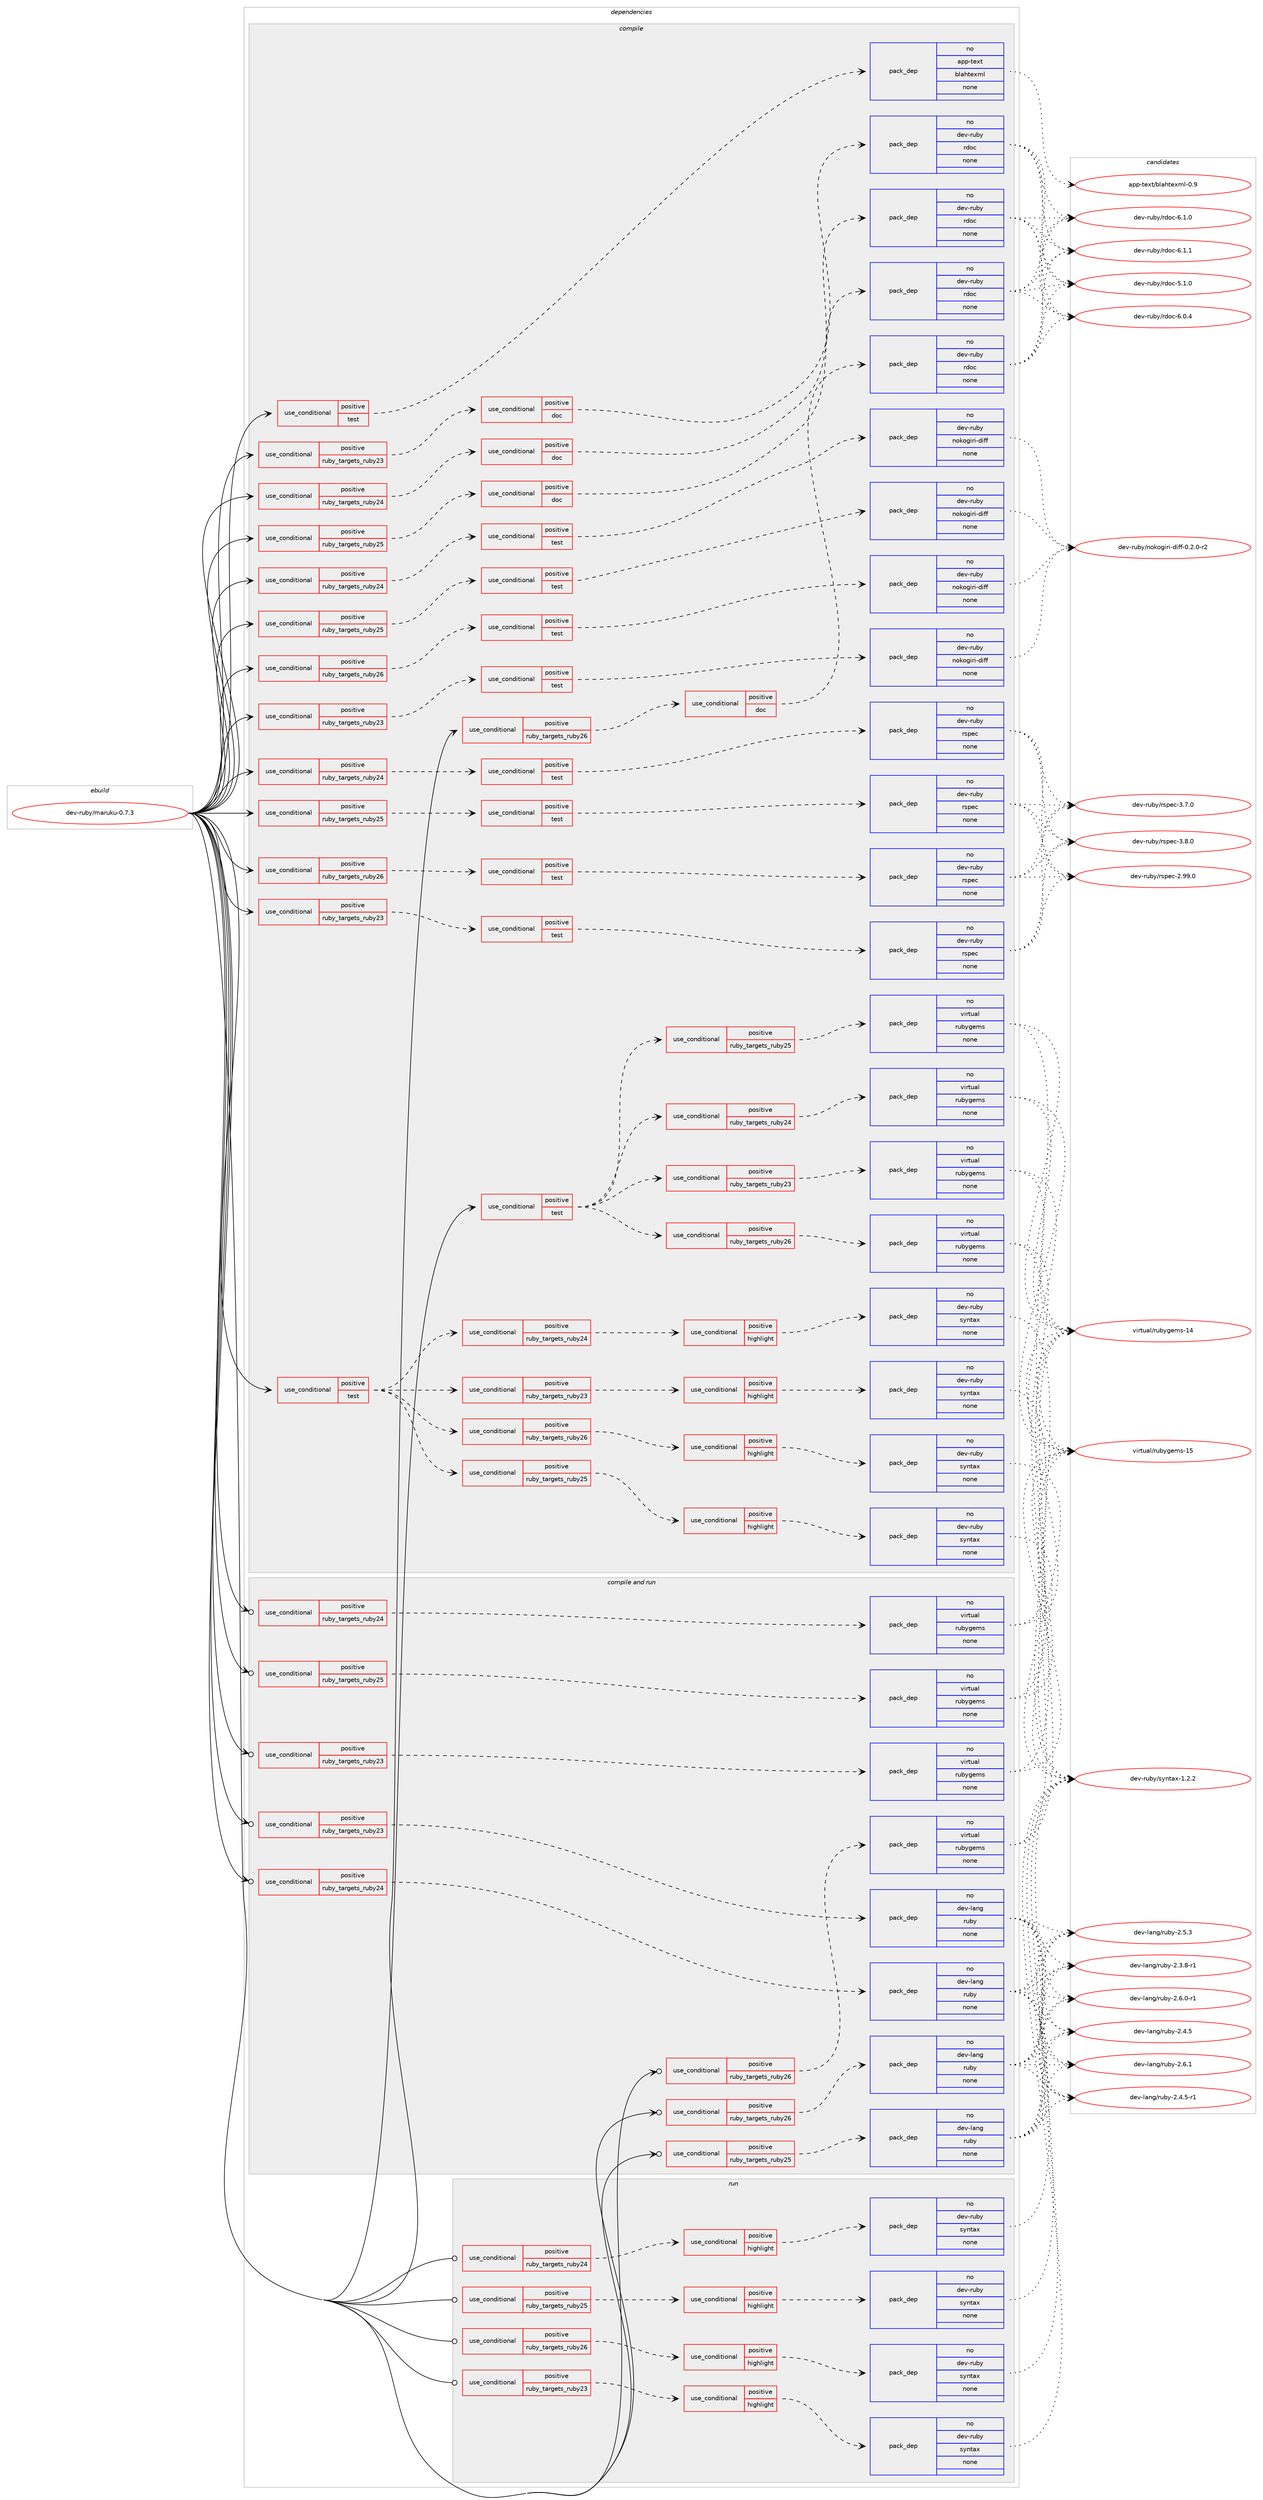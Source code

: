 digraph prolog {

# *************
# Graph options
# *************

newrank=true;
concentrate=true;
compound=true;
graph [rankdir=LR,fontname=Helvetica,fontsize=10,ranksep=1.5];#, ranksep=2.5, nodesep=0.2];
edge  [arrowhead=vee];
node  [fontname=Helvetica,fontsize=10];

# **********
# The ebuild
# **********

subgraph cluster_leftcol {
color=gray;
rank=same;
label=<<i>ebuild</i>>;
id [label="dev-ruby/maruku-0.7.3", color=red, width=4, href="../dev-ruby/maruku-0.7.3.svg"];
}

# ****************
# The dependencies
# ****************

subgraph cluster_midcol {
color=gray;
label=<<i>dependencies</i>>;
subgraph cluster_compile {
fillcolor="#eeeeee";
style=filled;
label=<<i>compile</i>>;
subgraph cond404922 {
dependency1503148 [label=<<TABLE BORDER="0" CELLBORDER="1" CELLSPACING="0" CELLPADDING="4"><TR><TD ROWSPAN="3" CELLPADDING="10">use_conditional</TD></TR><TR><TD>positive</TD></TR><TR><TD>ruby_targets_ruby23</TD></TR></TABLE>>, shape=none, color=red];
subgraph cond404923 {
dependency1503149 [label=<<TABLE BORDER="0" CELLBORDER="1" CELLSPACING="0" CELLPADDING="4"><TR><TD ROWSPAN="3" CELLPADDING="10">use_conditional</TD></TR><TR><TD>positive</TD></TR><TR><TD>doc</TD></TR></TABLE>>, shape=none, color=red];
subgraph pack1074765 {
dependency1503150 [label=<<TABLE BORDER="0" CELLBORDER="1" CELLSPACING="0" CELLPADDING="4" WIDTH="220"><TR><TD ROWSPAN="6" CELLPADDING="30">pack_dep</TD></TR><TR><TD WIDTH="110">no</TD></TR><TR><TD>dev-ruby</TD></TR><TR><TD>rdoc</TD></TR><TR><TD>none</TD></TR><TR><TD></TD></TR></TABLE>>, shape=none, color=blue];
}
dependency1503149:e -> dependency1503150:w [weight=20,style="dashed",arrowhead="vee"];
}
dependency1503148:e -> dependency1503149:w [weight=20,style="dashed",arrowhead="vee"];
}
id:e -> dependency1503148:w [weight=20,style="solid",arrowhead="vee"];
subgraph cond404924 {
dependency1503151 [label=<<TABLE BORDER="0" CELLBORDER="1" CELLSPACING="0" CELLPADDING="4"><TR><TD ROWSPAN="3" CELLPADDING="10">use_conditional</TD></TR><TR><TD>positive</TD></TR><TR><TD>ruby_targets_ruby23</TD></TR></TABLE>>, shape=none, color=red];
subgraph cond404925 {
dependency1503152 [label=<<TABLE BORDER="0" CELLBORDER="1" CELLSPACING="0" CELLPADDING="4"><TR><TD ROWSPAN="3" CELLPADDING="10">use_conditional</TD></TR><TR><TD>positive</TD></TR><TR><TD>test</TD></TR></TABLE>>, shape=none, color=red];
subgraph pack1074766 {
dependency1503153 [label=<<TABLE BORDER="0" CELLBORDER="1" CELLSPACING="0" CELLPADDING="4" WIDTH="220"><TR><TD ROWSPAN="6" CELLPADDING="30">pack_dep</TD></TR><TR><TD WIDTH="110">no</TD></TR><TR><TD>dev-ruby</TD></TR><TR><TD>nokogiri-diff</TD></TR><TR><TD>none</TD></TR><TR><TD></TD></TR></TABLE>>, shape=none, color=blue];
}
dependency1503152:e -> dependency1503153:w [weight=20,style="dashed",arrowhead="vee"];
}
dependency1503151:e -> dependency1503152:w [weight=20,style="dashed",arrowhead="vee"];
}
id:e -> dependency1503151:w [weight=20,style="solid",arrowhead="vee"];
subgraph cond404926 {
dependency1503154 [label=<<TABLE BORDER="0" CELLBORDER="1" CELLSPACING="0" CELLPADDING="4"><TR><TD ROWSPAN="3" CELLPADDING="10">use_conditional</TD></TR><TR><TD>positive</TD></TR><TR><TD>ruby_targets_ruby23</TD></TR></TABLE>>, shape=none, color=red];
subgraph cond404927 {
dependency1503155 [label=<<TABLE BORDER="0" CELLBORDER="1" CELLSPACING="0" CELLPADDING="4"><TR><TD ROWSPAN="3" CELLPADDING="10">use_conditional</TD></TR><TR><TD>positive</TD></TR><TR><TD>test</TD></TR></TABLE>>, shape=none, color=red];
subgraph pack1074767 {
dependency1503156 [label=<<TABLE BORDER="0" CELLBORDER="1" CELLSPACING="0" CELLPADDING="4" WIDTH="220"><TR><TD ROWSPAN="6" CELLPADDING="30">pack_dep</TD></TR><TR><TD WIDTH="110">no</TD></TR><TR><TD>dev-ruby</TD></TR><TR><TD>rspec</TD></TR><TR><TD>none</TD></TR><TR><TD></TD></TR></TABLE>>, shape=none, color=blue];
}
dependency1503155:e -> dependency1503156:w [weight=20,style="dashed",arrowhead="vee"];
}
dependency1503154:e -> dependency1503155:w [weight=20,style="dashed",arrowhead="vee"];
}
id:e -> dependency1503154:w [weight=20,style="solid",arrowhead="vee"];
subgraph cond404928 {
dependency1503157 [label=<<TABLE BORDER="0" CELLBORDER="1" CELLSPACING="0" CELLPADDING="4"><TR><TD ROWSPAN="3" CELLPADDING="10">use_conditional</TD></TR><TR><TD>positive</TD></TR><TR><TD>ruby_targets_ruby24</TD></TR></TABLE>>, shape=none, color=red];
subgraph cond404929 {
dependency1503158 [label=<<TABLE BORDER="0" CELLBORDER="1" CELLSPACING="0" CELLPADDING="4"><TR><TD ROWSPAN="3" CELLPADDING="10">use_conditional</TD></TR><TR><TD>positive</TD></TR><TR><TD>doc</TD></TR></TABLE>>, shape=none, color=red];
subgraph pack1074768 {
dependency1503159 [label=<<TABLE BORDER="0" CELLBORDER="1" CELLSPACING="0" CELLPADDING="4" WIDTH="220"><TR><TD ROWSPAN="6" CELLPADDING="30">pack_dep</TD></TR><TR><TD WIDTH="110">no</TD></TR><TR><TD>dev-ruby</TD></TR><TR><TD>rdoc</TD></TR><TR><TD>none</TD></TR><TR><TD></TD></TR></TABLE>>, shape=none, color=blue];
}
dependency1503158:e -> dependency1503159:w [weight=20,style="dashed",arrowhead="vee"];
}
dependency1503157:e -> dependency1503158:w [weight=20,style="dashed",arrowhead="vee"];
}
id:e -> dependency1503157:w [weight=20,style="solid",arrowhead="vee"];
subgraph cond404930 {
dependency1503160 [label=<<TABLE BORDER="0" CELLBORDER="1" CELLSPACING="0" CELLPADDING="4"><TR><TD ROWSPAN="3" CELLPADDING="10">use_conditional</TD></TR><TR><TD>positive</TD></TR><TR><TD>ruby_targets_ruby24</TD></TR></TABLE>>, shape=none, color=red];
subgraph cond404931 {
dependency1503161 [label=<<TABLE BORDER="0" CELLBORDER="1" CELLSPACING="0" CELLPADDING="4"><TR><TD ROWSPAN="3" CELLPADDING="10">use_conditional</TD></TR><TR><TD>positive</TD></TR><TR><TD>test</TD></TR></TABLE>>, shape=none, color=red];
subgraph pack1074769 {
dependency1503162 [label=<<TABLE BORDER="0" CELLBORDER="1" CELLSPACING="0" CELLPADDING="4" WIDTH="220"><TR><TD ROWSPAN="6" CELLPADDING="30">pack_dep</TD></TR><TR><TD WIDTH="110">no</TD></TR><TR><TD>dev-ruby</TD></TR><TR><TD>nokogiri-diff</TD></TR><TR><TD>none</TD></TR><TR><TD></TD></TR></TABLE>>, shape=none, color=blue];
}
dependency1503161:e -> dependency1503162:w [weight=20,style="dashed",arrowhead="vee"];
}
dependency1503160:e -> dependency1503161:w [weight=20,style="dashed",arrowhead="vee"];
}
id:e -> dependency1503160:w [weight=20,style="solid",arrowhead="vee"];
subgraph cond404932 {
dependency1503163 [label=<<TABLE BORDER="0" CELLBORDER="1" CELLSPACING="0" CELLPADDING="4"><TR><TD ROWSPAN="3" CELLPADDING="10">use_conditional</TD></TR><TR><TD>positive</TD></TR><TR><TD>ruby_targets_ruby24</TD></TR></TABLE>>, shape=none, color=red];
subgraph cond404933 {
dependency1503164 [label=<<TABLE BORDER="0" CELLBORDER="1" CELLSPACING="0" CELLPADDING="4"><TR><TD ROWSPAN="3" CELLPADDING="10">use_conditional</TD></TR><TR><TD>positive</TD></TR><TR><TD>test</TD></TR></TABLE>>, shape=none, color=red];
subgraph pack1074770 {
dependency1503165 [label=<<TABLE BORDER="0" CELLBORDER="1" CELLSPACING="0" CELLPADDING="4" WIDTH="220"><TR><TD ROWSPAN="6" CELLPADDING="30">pack_dep</TD></TR><TR><TD WIDTH="110">no</TD></TR><TR><TD>dev-ruby</TD></TR><TR><TD>rspec</TD></TR><TR><TD>none</TD></TR><TR><TD></TD></TR></TABLE>>, shape=none, color=blue];
}
dependency1503164:e -> dependency1503165:w [weight=20,style="dashed",arrowhead="vee"];
}
dependency1503163:e -> dependency1503164:w [weight=20,style="dashed",arrowhead="vee"];
}
id:e -> dependency1503163:w [weight=20,style="solid",arrowhead="vee"];
subgraph cond404934 {
dependency1503166 [label=<<TABLE BORDER="0" CELLBORDER="1" CELLSPACING="0" CELLPADDING="4"><TR><TD ROWSPAN="3" CELLPADDING="10">use_conditional</TD></TR><TR><TD>positive</TD></TR><TR><TD>ruby_targets_ruby25</TD></TR></TABLE>>, shape=none, color=red];
subgraph cond404935 {
dependency1503167 [label=<<TABLE BORDER="0" CELLBORDER="1" CELLSPACING="0" CELLPADDING="4"><TR><TD ROWSPAN="3" CELLPADDING="10">use_conditional</TD></TR><TR><TD>positive</TD></TR><TR><TD>doc</TD></TR></TABLE>>, shape=none, color=red];
subgraph pack1074771 {
dependency1503168 [label=<<TABLE BORDER="0" CELLBORDER="1" CELLSPACING="0" CELLPADDING="4" WIDTH="220"><TR><TD ROWSPAN="6" CELLPADDING="30">pack_dep</TD></TR><TR><TD WIDTH="110">no</TD></TR><TR><TD>dev-ruby</TD></TR><TR><TD>rdoc</TD></TR><TR><TD>none</TD></TR><TR><TD></TD></TR></TABLE>>, shape=none, color=blue];
}
dependency1503167:e -> dependency1503168:w [weight=20,style="dashed",arrowhead="vee"];
}
dependency1503166:e -> dependency1503167:w [weight=20,style="dashed",arrowhead="vee"];
}
id:e -> dependency1503166:w [weight=20,style="solid",arrowhead="vee"];
subgraph cond404936 {
dependency1503169 [label=<<TABLE BORDER="0" CELLBORDER="1" CELLSPACING="0" CELLPADDING="4"><TR><TD ROWSPAN="3" CELLPADDING="10">use_conditional</TD></TR><TR><TD>positive</TD></TR><TR><TD>ruby_targets_ruby25</TD></TR></TABLE>>, shape=none, color=red];
subgraph cond404937 {
dependency1503170 [label=<<TABLE BORDER="0" CELLBORDER="1" CELLSPACING="0" CELLPADDING="4"><TR><TD ROWSPAN="3" CELLPADDING="10">use_conditional</TD></TR><TR><TD>positive</TD></TR><TR><TD>test</TD></TR></TABLE>>, shape=none, color=red];
subgraph pack1074772 {
dependency1503171 [label=<<TABLE BORDER="0" CELLBORDER="1" CELLSPACING="0" CELLPADDING="4" WIDTH="220"><TR><TD ROWSPAN="6" CELLPADDING="30">pack_dep</TD></TR><TR><TD WIDTH="110">no</TD></TR><TR><TD>dev-ruby</TD></TR><TR><TD>nokogiri-diff</TD></TR><TR><TD>none</TD></TR><TR><TD></TD></TR></TABLE>>, shape=none, color=blue];
}
dependency1503170:e -> dependency1503171:w [weight=20,style="dashed",arrowhead="vee"];
}
dependency1503169:e -> dependency1503170:w [weight=20,style="dashed",arrowhead="vee"];
}
id:e -> dependency1503169:w [weight=20,style="solid",arrowhead="vee"];
subgraph cond404938 {
dependency1503172 [label=<<TABLE BORDER="0" CELLBORDER="1" CELLSPACING="0" CELLPADDING="4"><TR><TD ROWSPAN="3" CELLPADDING="10">use_conditional</TD></TR><TR><TD>positive</TD></TR><TR><TD>ruby_targets_ruby25</TD></TR></TABLE>>, shape=none, color=red];
subgraph cond404939 {
dependency1503173 [label=<<TABLE BORDER="0" CELLBORDER="1" CELLSPACING="0" CELLPADDING="4"><TR><TD ROWSPAN="3" CELLPADDING="10">use_conditional</TD></TR><TR><TD>positive</TD></TR><TR><TD>test</TD></TR></TABLE>>, shape=none, color=red];
subgraph pack1074773 {
dependency1503174 [label=<<TABLE BORDER="0" CELLBORDER="1" CELLSPACING="0" CELLPADDING="4" WIDTH="220"><TR><TD ROWSPAN="6" CELLPADDING="30">pack_dep</TD></TR><TR><TD WIDTH="110">no</TD></TR><TR><TD>dev-ruby</TD></TR><TR><TD>rspec</TD></TR><TR><TD>none</TD></TR><TR><TD></TD></TR></TABLE>>, shape=none, color=blue];
}
dependency1503173:e -> dependency1503174:w [weight=20,style="dashed",arrowhead="vee"];
}
dependency1503172:e -> dependency1503173:w [weight=20,style="dashed",arrowhead="vee"];
}
id:e -> dependency1503172:w [weight=20,style="solid",arrowhead="vee"];
subgraph cond404940 {
dependency1503175 [label=<<TABLE BORDER="0" CELLBORDER="1" CELLSPACING="0" CELLPADDING="4"><TR><TD ROWSPAN="3" CELLPADDING="10">use_conditional</TD></TR><TR><TD>positive</TD></TR><TR><TD>ruby_targets_ruby26</TD></TR></TABLE>>, shape=none, color=red];
subgraph cond404941 {
dependency1503176 [label=<<TABLE BORDER="0" CELLBORDER="1" CELLSPACING="0" CELLPADDING="4"><TR><TD ROWSPAN="3" CELLPADDING="10">use_conditional</TD></TR><TR><TD>positive</TD></TR><TR><TD>doc</TD></TR></TABLE>>, shape=none, color=red];
subgraph pack1074774 {
dependency1503177 [label=<<TABLE BORDER="0" CELLBORDER="1" CELLSPACING="0" CELLPADDING="4" WIDTH="220"><TR><TD ROWSPAN="6" CELLPADDING="30">pack_dep</TD></TR><TR><TD WIDTH="110">no</TD></TR><TR><TD>dev-ruby</TD></TR><TR><TD>rdoc</TD></TR><TR><TD>none</TD></TR><TR><TD></TD></TR></TABLE>>, shape=none, color=blue];
}
dependency1503176:e -> dependency1503177:w [weight=20,style="dashed",arrowhead="vee"];
}
dependency1503175:e -> dependency1503176:w [weight=20,style="dashed",arrowhead="vee"];
}
id:e -> dependency1503175:w [weight=20,style="solid",arrowhead="vee"];
subgraph cond404942 {
dependency1503178 [label=<<TABLE BORDER="0" CELLBORDER="1" CELLSPACING="0" CELLPADDING="4"><TR><TD ROWSPAN="3" CELLPADDING="10">use_conditional</TD></TR><TR><TD>positive</TD></TR><TR><TD>ruby_targets_ruby26</TD></TR></TABLE>>, shape=none, color=red];
subgraph cond404943 {
dependency1503179 [label=<<TABLE BORDER="0" CELLBORDER="1" CELLSPACING="0" CELLPADDING="4"><TR><TD ROWSPAN="3" CELLPADDING="10">use_conditional</TD></TR><TR><TD>positive</TD></TR><TR><TD>test</TD></TR></TABLE>>, shape=none, color=red];
subgraph pack1074775 {
dependency1503180 [label=<<TABLE BORDER="0" CELLBORDER="1" CELLSPACING="0" CELLPADDING="4" WIDTH="220"><TR><TD ROWSPAN="6" CELLPADDING="30">pack_dep</TD></TR><TR><TD WIDTH="110">no</TD></TR><TR><TD>dev-ruby</TD></TR><TR><TD>nokogiri-diff</TD></TR><TR><TD>none</TD></TR><TR><TD></TD></TR></TABLE>>, shape=none, color=blue];
}
dependency1503179:e -> dependency1503180:w [weight=20,style="dashed",arrowhead="vee"];
}
dependency1503178:e -> dependency1503179:w [weight=20,style="dashed",arrowhead="vee"];
}
id:e -> dependency1503178:w [weight=20,style="solid",arrowhead="vee"];
subgraph cond404944 {
dependency1503181 [label=<<TABLE BORDER="0" CELLBORDER="1" CELLSPACING="0" CELLPADDING="4"><TR><TD ROWSPAN="3" CELLPADDING="10">use_conditional</TD></TR><TR><TD>positive</TD></TR><TR><TD>ruby_targets_ruby26</TD></TR></TABLE>>, shape=none, color=red];
subgraph cond404945 {
dependency1503182 [label=<<TABLE BORDER="0" CELLBORDER="1" CELLSPACING="0" CELLPADDING="4"><TR><TD ROWSPAN="3" CELLPADDING="10">use_conditional</TD></TR><TR><TD>positive</TD></TR><TR><TD>test</TD></TR></TABLE>>, shape=none, color=red];
subgraph pack1074776 {
dependency1503183 [label=<<TABLE BORDER="0" CELLBORDER="1" CELLSPACING="0" CELLPADDING="4" WIDTH="220"><TR><TD ROWSPAN="6" CELLPADDING="30">pack_dep</TD></TR><TR><TD WIDTH="110">no</TD></TR><TR><TD>dev-ruby</TD></TR><TR><TD>rspec</TD></TR><TR><TD>none</TD></TR><TR><TD></TD></TR></TABLE>>, shape=none, color=blue];
}
dependency1503182:e -> dependency1503183:w [weight=20,style="dashed",arrowhead="vee"];
}
dependency1503181:e -> dependency1503182:w [weight=20,style="dashed",arrowhead="vee"];
}
id:e -> dependency1503181:w [weight=20,style="solid",arrowhead="vee"];
subgraph cond404946 {
dependency1503184 [label=<<TABLE BORDER="0" CELLBORDER="1" CELLSPACING="0" CELLPADDING="4"><TR><TD ROWSPAN="3" CELLPADDING="10">use_conditional</TD></TR><TR><TD>positive</TD></TR><TR><TD>test</TD></TR></TABLE>>, shape=none, color=red];
subgraph cond404947 {
dependency1503185 [label=<<TABLE BORDER="0" CELLBORDER="1" CELLSPACING="0" CELLPADDING="4"><TR><TD ROWSPAN="3" CELLPADDING="10">use_conditional</TD></TR><TR><TD>positive</TD></TR><TR><TD>ruby_targets_ruby23</TD></TR></TABLE>>, shape=none, color=red];
subgraph cond404948 {
dependency1503186 [label=<<TABLE BORDER="0" CELLBORDER="1" CELLSPACING="0" CELLPADDING="4"><TR><TD ROWSPAN="3" CELLPADDING="10">use_conditional</TD></TR><TR><TD>positive</TD></TR><TR><TD>highlight</TD></TR></TABLE>>, shape=none, color=red];
subgraph pack1074777 {
dependency1503187 [label=<<TABLE BORDER="0" CELLBORDER="1" CELLSPACING="0" CELLPADDING="4" WIDTH="220"><TR><TD ROWSPAN="6" CELLPADDING="30">pack_dep</TD></TR><TR><TD WIDTH="110">no</TD></TR><TR><TD>dev-ruby</TD></TR><TR><TD>syntax</TD></TR><TR><TD>none</TD></TR><TR><TD></TD></TR></TABLE>>, shape=none, color=blue];
}
dependency1503186:e -> dependency1503187:w [weight=20,style="dashed",arrowhead="vee"];
}
dependency1503185:e -> dependency1503186:w [weight=20,style="dashed",arrowhead="vee"];
}
dependency1503184:e -> dependency1503185:w [weight=20,style="dashed",arrowhead="vee"];
subgraph cond404949 {
dependency1503188 [label=<<TABLE BORDER="0" CELLBORDER="1" CELLSPACING="0" CELLPADDING="4"><TR><TD ROWSPAN="3" CELLPADDING="10">use_conditional</TD></TR><TR><TD>positive</TD></TR><TR><TD>ruby_targets_ruby24</TD></TR></TABLE>>, shape=none, color=red];
subgraph cond404950 {
dependency1503189 [label=<<TABLE BORDER="0" CELLBORDER="1" CELLSPACING="0" CELLPADDING="4"><TR><TD ROWSPAN="3" CELLPADDING="10">use_conditional</TD></TR><TR><TD>positive</TD></TR><TR><TD>highlight</TD></TR></TABLE>>, shape=none, color=red];
subgraph pack1074778 {
dependency1503190 [label=<<TABLE BORDER="0" CELLBORDER="1" CELLSPACING="0" CELLPADDING="4" WIDTH="220"><TR><TD ROWSPAN="6" CELLPADDING="30">pack_dep</TD></TR><TR><TD WIDTH="110">no</TD></TR><TR><TD>dev-ruby</TD></TR><TR><TD>syntax</TD></TR><TR><TD>none</TD></TR><TR><TD></TD></TR></TABLE>>, shape=none, color=blue];
}
dependency1503189:e -> dependency1503190:w [weight=20,style="dashed",arrowhead="vee"];
}
dependency1503188:e -> dependency1503189:w [weight=20,style="dashed",arrowhead="vee"];
}
dependency1503184:e -> dependency1503188:w [weight=20,style="dashed",arrowhead="vee"];
subgraph cond404951 {
dependency1503191 [label=<<TABLE BORDER="0" CELLBORDER="1" CELLSPACING="0" CELLPADDING="4"><TR><TD ROWSPAN="3" CELLPADDING="10">use_conditional</TD></TR><TR><TD>positive</TD></TR><TR><TD>ruby_targets_ruby25</TD></TR></TABLE>>, shape=none, color=red];
subgraph cond404952 {
dependency1503192 [label=<<TABLE BORDER="0" CELLBORDER="1" CELLSPACING="0" CELLPADDING="4"><TR><TD ROWSPAN="3" CELLPADDING="10">use_conditional</TD></TR><TR><TD>positive</TD></TR><TR><TD>highlight</TD></TR></TABLE>>, shape=none, color=red];
subgraph pack1074779 {
dependency1503193 [label=<<TABLE BORDER="0" CELLBORDER="1" CELLSPACING="0" CELLPADDING="4" WIDTH="220"><TR><TD ROWSPAN="6" CELLPADDING="30">pack_dep</TD></TR><TR><TD WIDTH="110">no</TD></TR><TR><TD>dev-ruby</TD></TR><TR><TD>syntax</TD></TR><TR><TD>none</TD></TR><TR><TD></TD></TR></TABLE>>, shape=none, color=blue];
}
dependency1503192:e -> dependency1503193:w [weight=20,style="dashed",arrowhead="vee"];
}
dependency1503191:e -> dependency1503192:w [weight=20,style="dashed",arrowhead="vee"];
}
dependency1503184:e -> dependency1503191:w [weight=20,style="dashed",arrowhead="vee"];
subgraph cond404953 {
dependency1503194 [label=<<TABLE BORDER="0" CELLBORDER="1" CELLSPACING="0" CELLPADDING="4"><TR><TD ROWSPAN="3" CELLPADDING="10">use_conditional</TD></TR><TR><TD>positive</TD></TR><TR><TD>ruby_targets_ruby26</TD></TR></TABLE>>, shape=none, color=red];
subgraph cond404954 {
dependency1503195 [label=<<TABLE BORDER="0" CELLBORDER="1" CELLSPACING="0" CELLPADDING="4"><TR><TD ROWSPAN="3" CELLPADDING="10">use_conditional</TD></TR><TR><TD>positive</TD></TR><TR><TD>highlight</TD></TR></TABLE>>, shape=none, color=red];
subgraph pack1074780 {
dependency1503196 [label=<<TABLE BORDER="0" CELLBORDER="1" CELLSPACING="0" CELLPADDING="4" WIDTH="220"><TR><TD ROWSPAN="6" CELLPADDING="30">pack_dep</TD></TR><TR><TD WIDTH="110">no</TD></TR><TR><TD>dev-ruby</TD></TR><TR><TD>syntax</TD></TR><TR><TD>none</TD></TR><TR><TD></TD></TR></TABLE>>, shape=none, color=blue];
}
dependency1503195:e -> dependency1503196:w [weight=20,style="dashed",arrowhead="vee"];
}
dependency1503194:e -> dependency1503195:w [weight=20,style="dashed",arrowhead="vee"];
}
dependency1503184:e -> dependency1503194:w [weight=20,style="dashed",arrowhead="vee"];
}
id:e -> dependency1503184:w [weight=20,style="solid",arrowhead="vee"];
subgraph cond404955 {
dependency1503197 [label=<<TABLE BORDER="0" CELLBORDER="1" CELLSPACING="0" CELLPADDING="4"><TR><TD ROWSPAN="3" CELLPADDING="10">use_conditional</TD></TR><TR><TD>positive</TD></TR><TR><TD>test</TD></TR></TABLE>>, shape=none, color=red];
subgraph cond404956 {
dependency1503198 [label=<<TABLE BORDER="0" CELLBORDER="1" CELLSPACING="0" CELLPADDING="4"><TR><TD ROWSPAN="3" CELLPADDING="10">use_conditional</TD></TR><TR><TD>positive</TD></TR><TR><TD>ruby_targets_ruby23</TD></TR></TABLE>>, shape=none, color=red];
subgraph pack1074781 {
dependency1503199 [label=<<TABLE BORDER="0" CELLBORDER="1" CELLSPACING="0" CELLPADDING="4" WIDTH="220"><TR><TD ROWSPAN="6" CELLPADDING="30">pack_dep</TD></TR><TR><TD WIDTH="110">no</TD></TR><TR><TD>virtual</TD></TR><TR><TD>rubygems</TD></TR><TR><TD>none</TD></TR><TR><TD></TD></TR></TABLE>>, shape=none, color=blue];
}
dependency1503198:e -> dependency1503199:w [weight=20,style="dashed",arrowhead="vee"];
}
dependency1503197:e -> dependency1503198:w [weight=20,style="dashed",arrowhead="vee"];
subgraph cond404957 {
dependency1503200 [label=<<TABLE BORDER="0" CELLBORDER="1" CELLSPACING="0" CELLPADDING="4"><TR><TD ROWSPAN="3" CELLPADDING="10">use_conditional</TD></TR><TR><TD>positive</TD></TR><TR><TD>ruby_targets_ruby24</TD></TR></TABLE>>, shape=none, color=red];
subgraph pack1074782 {
dependency1503201 [label=<<TABLE BORDER="0" CELLBORDER="1" CELLSPACING="0" CELLPADDING="4" WIDTH="220"><TR><TD ROWSPAN="6" CELLPADDING="30">pack_dep</TD></TR><TR><TD WIDTH="110">no</TD></TR><TR><TD>virtual</TD></TR><TR><TD>rubygems</TD></TR><TR><TD>none</TD></TR><TR><TD></TD></TR></TABLE>>, shape=none, color=blue];
}
dependency1503200:e -> dependency1503201:w [weight=20,style="dashed",arrowhead="vee"];
}
dependency1503197:e -> dependency1503200:w [weight=20,style="dashed",arrowhead="vee"];
subgraph cond404958 {
dependency1503202 [label=<<TABLE BORDER="0" CELLBORDER="1" CELLSPACING="0" CELLPADDING="4"><TR><TD ROWSPAN="3" CELLPADDING="10">use_conditional</TD></TR><TR><TD>positive</TD></TR><TR><TD>ruby_targets_ruby25</TD></TR></TABLE>>, shape=none, color=red];
subgraph pack1074783 {
dependency1503203 [label=<<TABLE BORDER="0" CELLBORDER="1" CELLSPACING="0" CELLPADDING="4" WIDTH="220"><TR><TD ROWSPAN="6" CELLPADDING="30">pack_dep</TD></TR><TR><TD WIDTH="110">no</TD></TR><TR><TD>virtual</TD></TR><TR><TD>rubygems</TD></TR><TR><TD>none</TD></TR><TR><TD></TD></TR></TABLE>>, shape=none, color=blue];
}
dependency1503202:e -> dependency1503203:w [weight=20,style="dashed",arrowhead="vee"];
}
dependency1503197:e -> dependency1503202:w [weight=20,style="dashed",arrowhead="vee"];
subgraph cond404959 {
dependency1503204 [label=<<TABLE BORDER="0" CELLBORDER="1" CELLSPACING="0" CELLPADDING="4"><TR><TD ROWSPAN="3" CELLPADDING="10">use_conditional</TD></TR><TR><TD>positive</TD></TR><TR><TD>ruby_targets_ruby26</TD></TR></TABLE>>, shape=none, color=red];
subgraph pack1074784 {
dependency1503205 [label=<<TABLE BORDER="0" CELLBORDER="1" CELLSPACING="0" CELLPADDING="4" WIDTH="220"><TR><TD ROWSPAN="6" CELLPADDING="30">pack_dep</TD></TR><TR><TD WIDTH="110">no</TD></TR><TR><TD>virtual</TD></TR><TR><TD>rubygems</TD></TR><TR><TD>none</TD></TR><TR><TD></TD></TR></TABLE>>, shape=none, color=blue];
}
dependency1503204:e -> dependency1503205:w [weight=20,style="dashed",arrowhead="vee"];
}
dependency1503197:e -> dependency1503204:w [weight=20,style="dashed",arrowhead="vee"];
}
id:e -> dependency1503197:w [weight=20,style="solid",arrowhead="vee"];
subgraph cond404960 {
dependency1503206 [label=<<TABLE BORDER="0" CELLBORDER="1" CELLSPACING="0" CELLPADDING="4"><TR><TD ROWSPAN="3" CELLPADDING="10">use_conditional</TD></TR><TR><TD>positive</TD></TR><TR><TD>test</TD></TR></TABLE>>, shape=none, color=red];
subgraph pack1074785 {
dependency1503207 [label=<<TABLE BORDER="0" CELLBORDER="1" CELLSPACING="0" CELLPADDING="4" WIDTH="220"><TR><TD ROWSPAN="6" CELLPADDING="30">pack_dep</TD></TR><TR><TD WIDTH="110">no</TD></TR><TR><TD>app-text</TD></TR><TR><TD>blahtexml</TD></TR><TR><TD>none</TD></TR><TR><TD></TD></TR></TABLE>>, shape=none, color=blue];
}
dependency1503206:e -> dependency1503207:w [weight=20,style="dashed",arrowhead="vee"];
}
id:e -> dependency1503206:w [weight=20,style="solid",arrowhead="vee"];
}
subgraph cluster_compileandrun {
fillcolor="#eeeeee";
style=filled;
label=<<i>compile and run</i>>;
subgraph cond404961 {
dependency1503208 [label=<<TABLE BORDER="0" CELLBORDER="1" CELLSPACING="0" CELLPADDING="4"><TR><TD ROWSPAN="3" CELLPADDING="10">use_conditional</TD></TR><TR><TD>positive</TD></TR><TR><TD>ruby_targets_ruby23</TD></TR></TABLE>>, shape=none, color=red];
subgraph pack1074786 {
dependency1503209 [label=<<TABLE BORDER="0" CELLBORDER="1" CELLSPACING="0" CELLPADDING="4" WIDTH="220"><TR><TD ROWSPAN="6" CELLPADDING="30">pack_dep</TD></TR><TR><TD WIDTH="110">no</TD></TR><TR><TD>dev-lang</TD></TR><TR><TD>ruby</TD></TR><TR><TD>none</TD></TR><TR><TD></TD></TR></TABLE>>, shape=none, color=blue];
}
dependency1503208:e -> dependency1503209:w [weight=20,style="dashed",arrowhead="vee"];
}
id:e -> dependency1503208:w [weight=20,style="solid",arrowhead="odotvee"];
subgraph cond404962 {
dependency1503210 [label=<<TABLE BORDER="0" CELLBORDER="1" CELLSPACING="0" CELLPADDING="4"><TR><TD ROWSPAN="3" CELLPADDING="10">use_conditional</TD></TR><TR><TD>positive</TD></TR><TR><TD>ruby_targets_ruby23</TD></TR></TABLE>>, shape=none, color=red];
subgraph pack1074787 {
dependency1503211 [label=<<TABLE BORDER="0" CELLBORDER="1" CELLSPACING="0" CELLPADDING="4" WIDTH="220"><TR><TD ROWSPAN="6" CELLPADDING="30">pack_dep</TD></TR><TR><TD WIDTH="110">no</TD></TR><TR><TD>virtual</TD></TR><TR><TD>rubygems</TD></TR><TR><TD>none</TD></TR><TR><TD></TD></TR></TABLE>>, shape=none, color=blue];
}
dependency1503210:e -> dependency1503211:w [weight=20,style="dashed",arrowhead="vee"];
}
id:e -> dependency1503210:w [weight=20,style="solid",arrowhead="odotvee"];
subgraph cond404963 {
dependency1503212 [label=<<TABLE BORDER="0" CELLBORDER="1" CELLSPACING="0" CELLPADDING="4"><TR><TD ROWSPAN="3" CELLPADDING="10">use_conditional</TD></TR><TR><TD>positive</TD></TR><TR><TD>ruby_targets_ruby24</TD></TR></TABLE>>, shape=none, color=red];
subgraph pack1074788 {
dependency1503213 [label=<<TABLE BORDER="0" CELLBORDER="1" CELLSPACING="0" CELLPADDING="4" WIDTH="220"><TR><TD ROWSPAN="6" CELLPADDING="30">pack_dep</TD></TR><TR><TD WIDTH="110">no</TD></TR><TR><TD>dev-lang</TD></TR><TR><TD>ruby</TD></TR><TR><TD>none</TD></TR><TR><TD></TD></TR></TABLE>>, shape=none, color=blue];
}
dependency1503212:e -> dependency1503213:w [weight=20,style="dashed",arrowhead="vee"];
}
id:e -> dependency1503212:w [weight=20,style="solid",arrowhead="odotvee"];
subgraph cond404964 {
dependency1503214 [label=<<TABLE BORDER="0" CELLBORDER="1" CELLSPACING="0" CELLPADDING="4"><TR><TD ROWSPAN="3" CELLPADDING="10">use_conditional</TD></TR><TR><TD>positive</TD></TR><TR><TD>ruby_targets_ruby24</TD></TR></TABLE>>, shape=none, color=red];
subgraph pack1074789 {
dependency1503215 [label=<<TABLE BORDER="0" CELLBORDER="1" CELLSPACING="0" CELLPADDING="4" WIDTH="220"><TR><TD ROWSPAN="6" CELLPADDING="30">pack_dep</TD></TR><TR><TD WIDTH="110">no</TD></TR><TR><TD>virtual</TD></TR><TR><TD>rubygems</TD></TR><TR><TD>none</TD></TR><TR><TD></TD></TR></TABLE>>, shape=none, color=blue];
}
dependency1503214:e -> dependency1503215:w [weight=20,style="dashed",arrowhead="vee"];
}
id:e -> dependency1503214:w [weight=20,style="solid",arrowhead="odotvee"];
subgraph cond404965 {
dependency1503216 [label=<<TABLE BORDER="0" CELLBORDER="1" CELLSPACING="0" CELLPADDING="4"><TR><TD ROWSPAN="3" CELLPADDING="10">use_conditional</TD></TR><TR><TD>positive</TD></TR><TR><TD>ruby_targets_ruby25</TD></TR></TABLE>>, shape=none, color=red];
subgraph pack1074790 {
dependency1503217 [label=<<TABLE BORDER="0" CELLBORDER="1" CELLSPACING="0" CELLPADDING="4" WIDTH="220"><TR><TD ROWSPAN="6" CELLPADDING="30">pack_dep</TD></TR><TR><TD WIDTH="110">no</TD></TR><TR><TD>dev-lang</TD></TR><TR><TD>ruby</TD></TR><TR><TD>none</TD></TR><TR><TD></TD></TR></TABLE>>, shape=none, color=blue];
}
dependency1503216:e -> dependency1503217:w [weight=20,style="dashed",arrowhead="vee"];
}
id:e -> dependency1503216:w [weight=20,style="solid",arrowhead="odotvee"];
subgraph cond404966 {
dependency1503218 [label=<<TABLE BORDER="0" CELLBORDER="1" CELLSPACING="0" CELLPADDING="4"><TR><TD ROWSPAN="3" CELLPADDING="10">use_conditional</TD></TR><TR><TD>positive</TD></TR><TR><TD>ruby_targets_ruby25</TD></TR></TABLE>>, shape=none, color=red];
subgraph pack1074791 {
dependency1503219 [label=<<TABLE BORDER="0" CELLBORDER="1" CELLSPACING="0" CELLPADDING="4" WIDTH="220"><TR><TD ROWSPAN="6" CELLPADDING="30">pack_dep</TD></TR><TR><TD WIDTH="110">no</TD></TR><TR><TD>virtual</TD></TR><TR><TD>rubygems</TD></TR><TR><TD>none</TD></TR><TR><TD></TD></TR></TABLE>>, shape=none, color=blue];
}
dependency1503218:e -> dependency1503219:w [weight=20,style="dashed",arrowhead="vee"];
}
id:e -> dependency1503218:w [weight=20,style="solid",arrowhead="odotvee"];
subgraph cond404967 {
dependency1503220 [label=<<TABLE BORDER="0" CELLBORDER="1" CELLSPACING="0" CELLPADDING="4"><TR><TD ROWSPAN="3" CELLPADDING="10">use_conditional</TD></TR><TR><TD>positive</TD></TR><TR><TD>ruby_targets_ruby26</TD></TR></TABLE>>, shape=none, color=red];
subgraph pack1074792 {
dependency1503221 [label=<<TABLE BORDER="0" CELLBORDER="1" CELLSPACING="0" CELLPADDING="4" WIDTH="220"><TR><TD ROWSPAN="6" CELLPADDING="30">pack_dep</TD></TR><TR><TD WIDTH="110">no</TD></TR><TR><TD>dev-lang</TD></TR><TR><TD>ruby</TD></TR><TR><TD>none</TD></TR><TR><TD></TD></TR></TABLE>>, shape=none, color=blue];
}
dependency1503220:e -> dependency1503221:w [weight=20,style="dashed",arrowhead="vee"];
}
id:e -> dependency1503220:w [weight=20,style="solid",arrowhead="odotvee"];
subgraph cond404968 {
dependency1503222 [label=<<TABLE BORDER="0" CELLBORDER="1" CELLSPACING="0" CELLPADDING="4"><TR><TD ROWSPAN="3" CELLPADDING="10">use_conditional</TD></TR><TR><TD>positive</TD></TR><TR><TD>ruby_targets_ruby26</TD></TR></TABLE>>, shape=none, color=red];
subgraph pack1074793 {
dependency1503223 [label=<<TABLE BORDER="0" CELLBORDER="1" CELLSPACING="0" CELLPADDING="4" WIDTH="220"><TR><TD ROWSPAN="6" CELLPADDING="30">pack_dep</TD></TR><TR><TD WIDTH="110">no</TD></TR><TR><TD>virtual</TD></TR><TR><TD>rubygems</TD></TR><TR><TD>none</TD></TR><TR><TD></TD></TR></TABLE>>, shape=none, color=blue];
}
dependency1503222:e -> dependency1503223:w [weight=20,style="dashed",arrowhead="vee"];
}
id:e -> dependency1503222:w [weight=20,style="solid",arrowhead="odotvee"];
}
subgraph cluster_run {
fillcolor="#eeeeee";
style=filled;
label=<<i>run</i>>;
subgraph cond404969 {
dependency1503224 [label=<<TABLE BORDER="0" CELLBORDER="1" CELLSPACING="0" CELLPADDING="4"><TR><TD ROWSPAN="3" CELLPADDING="10">use_conditional</TD></TR><TR><TD>positive</TD></TR><TR><TD>ruby_targets_ruby23</TD></TR></TABLE>>, shape=none, color=red];
subgraph cond404970 {
dependency1503225 [label=<<TABLE BORDER="0" CELLBORDER="1" CELLSPACING="0" CELLPADDING="4"><TR><TD ROWSPAN="3" CELLPADDING="10">use_conditional</TD></TR><TR><TD>positive</TD></TR><TR><TD>highlight</TD></TR></TABLE>>, shape=none, color=red];
subgraph pack1074794 {
dependency1503226 [label=<<TABLE BORDER="0" CELLBORDER="1" CELLSPACING="0" CELLPADDING="4" WIDTH="220"><TR><TD ROWSPAN="6" CELLPADDING="30">pack_dep</TD></TR><TR><TD WIDTH="110">no</TD></TR><TR><TD>dev-ruby</TD></TR><TR><TD>syntax</TD></TR><TR><TD>none</TD></TR><TR><TD></TD></TR></TABLE>>, shape=none, color=blue];
}
dependency1503225:e -> dependency1503226:w [weight=20,style="dashed",arrowhead="vee"];
}
dependency1503224:e -> dependency1503225:w [weight=20,style="dashed",arrowhead="vee"];
}
id:e -> dependency1503224:w [weight=20,style="solid",arrowhead="odot"];
subgraph cond404971 {
dependency1503227 [label=<<TABLE BORDER="0" CELLBORDER="1" CELLSPACING="0" CELLPADDING="4"><TR><TD ROWSPAN="3" CELLPADDING="10">use_conditional</TD></TR><TR><TD>positive</TD></TR><TR><TD>ruby_targets_ruby24</TD></TR></TABLE>>, shape=none, color=red];
subgraph cond404972 {
dependency1503228 [label=<<TABLE BORDER="0" CELLBORDER="1" CELLSPACING="0" CELLPADDING="4"><TR><TD ROWSPAN="3" CELLPADDING="10">use_conditional</TD></TR><TR><TD>positive</TD></TR><TR><TD>highlight</TD></TR></TABLE>>, shape=none, color=red];
subgraph pack1074795 {
dependency1503229 [label=<<TABLE BORDER="0" CELLBORDER="1" CELLSPACING="0" CELLPADDING="4" WIDTH="220"><TR><TD ROWSPAN="6" CELLPADDING="30">pack_dep</TD></TR><TR><TD WIDTH="110">no</TD></TR><TR><TD>dev-ruby</TD></TR><TR><TD>syntax</TD></TR><TR><TD>none</TD></TR><TR><TD></TD></TR></TABLE>>, shape=none, color=blue];
}
dependency1503228:e -> dependency1503229:w [weight=20,style="dashed",arrowhead="vee"];
}
dependency1503227:e -> dependency1503228:w [weight=20,style="dashed",arrowhead="vee"];
}
id:e -> dependency1503227:w [weight=20,style="solid",arrowhead="odot"];
subgraph cond404973 {
dependency1503230 [label=<<TABLE BORDER="0" CELLBORDER="1" CELLSPACING="0" CELLPADDING="4"><TR><TD ROWSPAN="3" CELLPADDING="10">use_conditional</TD></TR><TR><TD>positive</TD></TR><TR><TD>ruby_targets_ruby25</TD></TR></TABLE>>, shape=none, color=red];
subgraph cond404974 {
dependency1503231 [label=<<TABLE BORDER="0" CELLBORDER="1" CELLSPACING="0" CELLPADDING="4"><TR><TD ROWSPAN="3" CELLPADDING="10">use_conditional</TD></TR><TR><TD>positive</TD></TR><TR><TD>highlight</TD></TR></TABLE>>, shape=none, color=red];
subgraph pack1074796 {
dependency1503232 [label=<<TABLE BORDER="0" CELLBORDER="1" CELLSPACING="0" CELLPADDING="4" WIDTH="220"><TR><TD ROWSPAN="6" CELLPADDING="30">pack_dep</TD></TR><TR><TD WIDTH="110">no</TD></TR><TR><TD>dev-ruby</TD></TR><TR><TD>syntax</TD></TR><TR><TD>none</TD></TR><TR><TD></TD></TR></TABLE>>, shape=none, color=blue];
}
dependency1503231:e -> dependency1503232:w [weight=20,style="dashed",arrowhead="vee"];
}
dependency1503230:e -> dependency1503231:w [weight=20,style="dashed",arrowhead="vee"];
}
id:e -> dependency1503230:w [weight=20,style="solid",arrowhead="odot"];
subgraph cond404975 {
dependency1503233 [label=<<TABLE BORDER="0" CELLBORDER="1" CELLSPACING="0" CELLPADDING="4"><TR><TD ROWSPAN="3" CELLPADDING="10">use_conditional</TD></TR><TR><TD>positive</TD></TR><TR><TD>ruby_targets_ruby26</TD></TR></TABLE>>, shape=none, color=red];
subgraph cond404976 {
dependency1503234 [label=<<TABLE BORDER="0" CELLBORDER="1" CELLSPACING="0" CELLPADDING="4"><TR><TD ROWSPAN="3" CELLPADDING="10">use_conditional</TD></TR><TR><TD>positive</TD></TR><TR><TD>highlight</TD></TR></TABLE>>, shape=none, color=red];
subgraph pack1074797 {
dependency1503235 [label=<<TABLE BORDER="0" CELLBORDER="1" CELLSPACING="0" CELLPADDING="4" WIDTH="220"><TR><TD ROWSPAN="6" CELLPADDING="30">pack_dep</TD></TR><TR><TD WIDTH="110">no</TD></TR><TR><TD>dev-ruby</TD></TR><TR><TD>syntax</TD></TR><TR><TD>none</TD></TR><TR><TD></TD></TR></TABLE>>, shape=none, color=blue];
}
dependency1503234:e -> dependency1503235:w [weight=20,style="dashed",arrowhead="vee"];
}
dependency1503233:e -> dependency1503234:w [weight=20,style="dashed",arrowhead="vee"];
}
id:e -> dependency1503233:w [weight=20,style="solid",arrowhead="odot"];
}
}

# **************
# The candidates
# **************

subgraph cluster_choices {
rank=same;
color=gray;
label=<<i>candidates</i>>;

subgraph choice1074765 {
color=black;
nodesep=1;
choice10010111845114117981214711410011199455346494648 [label="dev-ruby/rdoc-5.1.0", color=red, width=4,href="../dev-ruby/rdoc-5.1.0.svg"];
choice10010111845114117981214711410011199455446484652 [label="dev-ruby/rdoc-6.0.4", color=red, width=4,href="../dev-ruby/rdoc-6.0.4.svg"];
choice10010111845114117981214711410011199455446494648 [label="dev-ruby/rdoc-6.1.0", color=red, width=4,href="../dev-ruby/rdoc-6.1.0.svg"];
choice10010111845114117981214711410011199455446494649 [label="dev-ruby/rdoc-6.1.1", color=red, width=4,href="../dev-ruby/rdoc-6.1.1.svg"];
dependency1503150:e -> choice10010111845114117981214711410011199455346494648:w [style=dotted,weight="100"];
dependency1503150:e -> choice10010111845114117981214711410011199455446484652:w [style=dotted,weight="100"];
dependency1503150:e -> choice10010111845114117981214711410011199455446494648:w [style=dotted,weight="100"];
dependency1503150:e -> choice10010111845114117981214711410011199455446494649:w [style=dotted,weight="100"];
}
subgraph choice1074766 {
color=black;
nodesep=1;
choice100101118451141179812147110111107111103105114105451001051021024548465046484511450 [label="dev-ruby/nokogiri-diff-0.2.0-r2", color=red, width=4,href="../dev-ruby/nokogiri-diff-0.2.0-r2.svg"];
dependency1503153:e -> choice100101118451141179812147110111107111103105114105451001051021024548465046484511450:w [style=dotted,weight="100"];
}
subgraph choice1074767 {
color=black;
nodesep=1;
choice1001011184511411798121471141151121019945504657574648 [label="dev-ruby/rspec-2.99.0", color=red, width=4,href="../dev-ruby/rspec-2.99.0.svg"];
choice10010111845114117981214711411511210199455146554648 [label="dev-ruby/rspec-3.7.0", color=red, width=4,href="../dev-ruby/rspec-3.7.0.svg"];
choice10010111845114117981214711411511210199455146564648 [label="dev-ruby/rspec-3.8.0", color=red, width=4,href="../dev-ruby/rspec-3.8.0.svg"];
dependency1503156:e -> choice1001011184511411798121471141151121019945504657574648:w [style=dotted,weight="100"];
dependency1503156:e -> choice10010111845114117981214711411511210199455146554648:w [style=dotted,weight="100"];
dependency1503156:e -> choice10010111845114117981214711411511210199455146564648:w [style=dotted,weight="100"];
}
subgraph choice1074768 {
color=black;
nodesep=1;
choice10010111845114117981214711410011199455346494648 [label="dev-ruby/rdoc-5.1.0", color=red, width=4,href="../dev-ruby/rdoc-5.1.0.svg"];
choice10010111845114117981214711410011199455446484652 [label="dev-ruby/rdoc-6.0.4", color=red, width=4,href="../dev-ruby/rdoc-6.0.4.svg"];
choice10010111845114117981214711410011199455446494648 [label="dev-ruby/rdoc-6.1.0", color=red, width=4,href="../dev-ruby/rdoc-6.1.0.svg"];
choice10010111845114117981214711410011199455446494649 [label="dev-ruby/rdoc-6.1.1", color=red, width=4,href="../dev-ruby/rdoc-6.1.1.svg"];
dependency1503159:e -> choice10010111845114117981214711410011199455346494648:w [style=dotted,weight="100"];
dependency1503159:e -> choice10010111845114117981214711410011199455446484652:w [style=dotted,weight="100"];
dependency1503159:e -> choice10010111845114117981214711410011199455446494648:w [style=dotted,weight="100"];
dependency1503159:e -> choice10010111845114117981214711410011199455446494649:w [style=dotted,weight="100"];
}
subgraph choice1074769 {
color=black;
nodesep=1;
choice100101118451141179812147110111107111103105114105451001051021024548465046484511450 [label="dev-ruby/nokogiri-diff-0.2.0-r2", color=red, width=4,href="../dev-ruby/nokogiri-diff-0.2.0-r2.svg"];
dependency1503162:e -> choice100101118451141179812147110111107111103105114105451001051021024548465046484511450:w [style=dotted,weight="100"];
}
subgraph choice1074770 {
color=black;
nodesep=1;
choice1001011184511411798121471141151121019945504657574648 [label="dev-ruby/rspec-2.99.0", color=red, width=4,href="../dev-ruby/rspec-2.99.0.svg"];
choice10010111845114117981214711411511210199455146554648 [label="dev-ruby/rspec-3.7.0", color=red, width=4,href="../dev-ruby/rspec-3.7.0.svg"];
choice10010111845114117981214711411511210199455146564648 [label="dev-ruby/rspec-3.8.0", color=red, width=4,href="../dev-ruby/rspec-3.8.0.svg"];
dependency1503165:e -> choice1001011184511411798121471141151121019945504657574648:w [style=dotted,weight="100"];
dependency1503165:e -> choice10010111845114117981214711411511210199455146554648:w [style=dotted,weight="100"];
dependency1503165:e -> choice10010111845114117981214711411511210199455146564648:w [style=dotted,weight="100"];
}
subgraph choice1074771 {
color=black;
nodesep=1;
choice10010111845114117981214711410011199455346494648 [label="dev-ruby/rdoc-5.1.0", color=red, width=4,href="../dev-ruby/rdoc-5.1.0.svg"];
choice10010111845114117981214711410011199455446484652 [label="dev-ruby/rdoc-6.0.4", color=red, width=4,href="../dev-ruby/rdoc-6.0.4.svg"];
choice10010111845114117981214711410011199455446494648 [label="dev-ruby/rdoc-6.1.0", color=red, width=4,href="../dev-ruby/rdoc-6.1.0.svg"];
choice10010111845114117981214711410011199455446494649 [label="dev-ruby/rdoc-6.1.1", color=red, width=4,href="../dev-ruby/rdoc-6.1.1.svg"];
dependency1503168:e -> choice10010111845114117981214711410011199455346494648:w [style=dotted,weight="100"];
dependency1503168:e -> choice10010111845114117981214711410011199455446484652:w [style=dotted,weight="100"];
dependency1503168:e -> choice10010111845114117981214711410011199455446494648:w [style=dotted,weight="100"];
dependency1503168:e -> choice10010111845114117981214711410011199455446494649:w [style=dotted,weight="100"];
}
subgraph choice1074772 {
color=black;
nodesep=1;
choice100101118451141179812147110111107111103105114105451001051021024548465046484511450 [label="dev-ruby/nokogiri-diff-0.2.0-r2", color=red, width=4,href="../dev-ruby/nokogiri-diff-0.2.0-r2.svg"];
dependency1503171:e -> choice100101118451141179812147110111107111103105114105451001051021024548465046484511450:w [style=dotted,weight="100"];
}
subgraph choice1074773 {
color=black;
nodesep=1;
choice1001011184511411798121471141151121019945504657574648 [label="dev-ruby/rspec-2.99.0", color=red, width=4,href="../dev-ruby/rspec-2.99.0.svg"];
choice10010111845114117981214711411511210199455146554648 [label="dev-ruby/rspec-3.7.0", color=red, width=4,href="../dev-ruby/rspec-3.7.0.svg"];
choice10010111845114117981214711411511210199455146564648 [label="dev-ruby/rspec-3.8.0", color=red, width=4,href="../dev-ruby/rspec-3.8.0.svg"];
dependency1503174:e -> choice1001011184511411798121471141151121019945504657574648:w [style=dotted,weight="100"];
dependency1503174:e -> choice10010111845114117981214711411511210199455146554648:w [style=dotted,weight="100"];
dependency1503174:e -> choice10010111845114117981214711411511210199455146564648:w [style=dotted,weight="100"];
}
subgraph choice1074774 {
color=black;
nodesep=1;
choice10010111845114117981214711410011199455346494648 [label="dev-ruby/rdoc-5.1.0", color=red, width=4,href="../dev-ruby/rdoc-5.1.0.svg"];
choice10010111845114117981214711410011199455446484652 [label="dev-ruby/rdoc-6.0.4", color=red, width=4,href="../dev-ruby/rdoc-6.0.4.svg"];
choice10010111845114117981214711410011199455446494648 [label="dev-ruby/rdoc-6.1.0", color=red, width=4,href="../dev-ruby/rdoc-6.1.0.svg"];
choice10010111845114117981214711410011199455446494649 [label="dev-ruby/rdoc-6.1.1", color=red, width=4,href="../dev-ruby/rdoc-6.1.1.svg"];
dependency1503177:e -> choice10010111845114117981214711410011199455346494648:w [style=dotted,weight="100"];
dependency1503177:e -> choice10010111845114117981214711410011199455446484652:w [style=dotted,weight="100"];
dependency1503177:e -> choice10010111845114117981214711410011199455446494648:w [style=dotted,weight="100"];
dependency1503177:e -> choice10010111845114117981214711410011199455446494649:w [style=dotted,weight="100"];
}
subgraph choice1074775 {
color=black;
nodesep=1;
choice100101118451141179812147110111107111103105114105451001051021024548465046484511450 [label="dev-ruby/nokogiri-diff-0.2.0-r2", color=red, width=4,href="../dev-ruby/nokogiri-diff-0.2.0-r2.svg"];
dependency1503180:e -> choice100101118451141179812147110111107111103105114105451001051021024548465046484511450:w [style=dotted,weight="100"];
}
subgraph choice1074776 {
color=black;
nodesep=1;
choice1001011184511411798121471141151121019945504657574648 [label="dev-ruby/rspec-2.99.0", color=red, width=4,href="../dev-ruby/rspec-2.99.0.svg"];
choice10010111845114117981214711411511210199455146554648 [label="dev-ruby/rspec-3.7.0", color=red, width=4,href="../dev-ruby/rspec-3.7.0.svg"];
choice10010111845114117981214711411511210199455146564648 [label="dev-ruby/rspec-3.8.0", color=red, width=4,href="../dev-ruby/rspec-3.8.0.svg"];
dependency1503183:e -> choice1001011184511411798121471141151121019945504657574648:w [style=dotted,weight="100"];
dependency1503183:e -> choice10010111845114117981214711411511210199455146554648:w [style=dotted,weight="100"];
dependency1503183:e -> choice10010111845114117981214711411511210199455146564648:w [style=dotted,weight="100"];
}
subgraph choice1074777 {
color=black;
nodesep=1;
choice10010111845114117981214711512111011697120454946504650 [label="dev-ruby/syntax-1.2.2", color=red, width=4,href="../dev-ruby/syntax-1.2.2.svg"];
dependency1503187:e -> choice10010111845114117981214711512111011697120454946504650:w [style=dotted,weight="100"];
}
subgraph choice1074778 {
color=black;
nodesep=1;
choice10010111845114117981214711512111011697120454946504650 [label="dev-ruby/syntax-1.2.2", color=red, width=4,href="../dev-ruby/syntax-1.2.2.svg"];
dependency1503190:e -> choice10010111845114117981214711512111011697120454946504650:w [style=dotted,weight="100"];
}
subgraph choice1074779 {
color=black;
nodesep=1;
choice10010111845114117981214711512111011697120454946504650 [label="dev-ruby/syntax-1.2.2", color=red, width=4,href="../dev-ruby/syntax-1.2.2.svg"];
dependency1503193:e -> choice10010111845114117981214711512111011697120454946504650:w [style=dotted,weight="100"];
}
subgraph choice1074780 {
color=black;
nodesep=1;
choice10010111845114117981214711512111011697120454946504650 [label="dev-ruby/syntax-1.2.2", color=red, width=4,href="../dev-ruby/syntax-1.2.2.svg"];
dependency1503196:e -> choice10010111845114117981214711512111011697120454946504650:w [style=dotted,weight="100"];
}
subgraph choice1074781 {
color=black;
nodesep=1;
choice118105114116117971084711411798121103101109115454952 [label="virtual/rubygems-14", color=red, width=4,href="../virtual/rubygems-14.svg"];
choice118105114116117971084711411798121103101109115454953 [label="virtual/rubygems-15", color=red, width=4,href="../virtual/rubygems-15.svg"];
dependency1503199:e -> choice118105114116117971084711411798121103101109115454952:w [style=dotted,weight="100"];
dependency1503199:e -> choice118105114116117971084711411798121103101109115454953:w [style=dotted,weight="100"];
}
subgraph choice1074782 {
color=black;
nodesep=1;
choice118105114116117971084711411798121103101109115454952 [label="virtual/rubygems-14", color=red, width=4,href="../virtual/rubygems-14.svg"];
choice118105114116117971084711411798121103101109115454953 [label="virtual/rubygems-15", color=red, width=4,href="../virtual/rubygems-15.svg"];
dependency1503201:e -> choice118105114116117971084711411798121103101109115454952:w [style=dotted,weight="100"];
dependency1503201:e -> choice118105114116117971084711411798121103101109115454953:w [style=dotted,weight="100"];
}
subgraph choice1074783 {
color=black;
nodesep=1;
choice118105114116117971084711411798121103101109115454952 [label="virtual/rubygems-14", color=red, width=4,href="../virtual/rubygems-14.svg"];
choice118105114116117971084711411798121103101109115454953 [label="virtual/rubygems-15", color=red, width=4,href="../virtual/rubygems-15.svg"];
dependency1503203:e -> choice118105114116117971084711411798121103101109115454952:w [style=dotted,weight="100"];
dependency1503203:e -> choice118105114116117971084711411798121103101109115454953:w [style=dotted,weight="100"];
}
subgraph choice1074784 {
color=black;
nodesep=1;
choice118105114116117971084711411798121103101109115454952 [label="virtual/rubygems-14", color=red, width=4,href="../virtual/rubygems-14.svg"];
choice118105114116117971084711411798121103101109115454953 [label="virtual/rubygems-15", color=red, width=4,href="../virtual/rubygems-15.svg"];
dependency1503205:e -> choice118105114116117971084711411798121103101109115454952:w [style=dotted,weight="100"];
dependency1503205:e -> choice118105114116117971084711411798121103101109115454953:w [style=dotted,weight="100"];
}
subgraph choice1074785 {
color=black;
nodesep=1;
choice971121124511610112011647981089710411610112010910845484657 [label="app-text/blahtexml-0.9", color=red, width=4,href="../app-text/blahtexml-0.9.svg"];
dependency1503207:e -> choice971121124511610112011647981089710411610112010910845484657:w [style=dotted,weight="100"];
}
subgraph choice1074786 {
color=black;
nodesep=1;
choice100101118451089711010347114117981214550465146564511449 [label="dev-lang/ruby-2.3.8-r1", color=red, width=4,href="../dev-lang/ruby-2.3.8-r1.svg"];
choice10010111845108971101034711411798121455046524653 [label="dev-lang/ruby-2.4.5", color=red, width=4,href="../dev-lang/ruby-2.4.5.svg"];
choice100101118451089711010347114117981214550465246534511449 [label="dev-lang/ruby-2.4.5-r1", color=red, width=4,href="../dev-lang/ruby-2.4.5-r1.svg"];
choice10010111845108971101034711411798121455046534651 [label="dev-lang/ruby-2.5.3", color=red, width=4,href="../dev-lang/ruby-2.5.3.svg"];
choice100101118451089711010347114117981214550465446484511449 [label="dev-lang/ruby-2.6.0-r1", color=red, width=4,href="../dev-lang/ruby-2.6.0-r1.svg"];
choice10010111845108971101034711411798121455046544649 [label="dev-lang/ruby-2.6.1", color=red, width=4,href="../dev-lang/ruby-2.6.1.svg"];
dependency1503209:e -> choice100101118451089711010347114117981214550465146564511449:w [style=dotted,weight="100"];
dependency1503209:e -> choice10010111845108971101034711411798121455046524653:w [style=dotted,weight="100"];
dependency1503209:e -> choice100101118451089711010347114117981214550465246534511449:w [style=dotted,weight="100"];
dependency1503209:e -> choice10010111845108971101034711411798121455046534651:w [style=dotted,weight="100"];
dependency1503209:e -> choice100101118451089711010347114117981214550465446484511449:w [style=dotted,weight="100"];
dependency1503209:e -> choice10010111845108971101034711411798121455046544649:w [style=dotted,weight="100"];
}
subgraph choice1074787 {
color=black;
nodesep=1;
choice118105114116117971084711411798121103101109115454952 [label="virtual/rubygems-14", color=red, width=4,href="../virtual/rubygems-14.svg"];
choice118105114116117971084711411798121103101109115454953 [label="virtual/rubygems-15", color=red, width=4,href="../virtual/rubygems-15.svg"];
dependency1503211:e -> choice118105114116117971084711411798121103101109115454952:w [style=dotted,weight="100"];
dependency1503211:e -> choice118105114116117971084711411798121103101109115454953:w [style=dotted,weight="100"];
}
subgraph choice1074788 {
color=black;
nodesep=1;
choice100101118451089711010347114117981214550465146564511449 [label="dev-lang/ruby-2.3.8-r1", color=red, width=4,href="../dev-lang/ruby-2.3.8-r1.svg"];
choice10010111845108971101034711411798121455046524653 [label="dev-lang/ruby-2.4.5", color=red, width=4,href="../dev-lang/ruby-2.4.5.svg"];
choice100101118451089711010347114117981214550465246534511449 [label="dev-lang/ruby-2.4.5-r1", color=red, width=4,href="../dev-lang/ruby-2.4.5-r1.svg"];
choice10010111845108971101034711411798121455046534651 [label="dev-lang/ruby-2.5.3", color=red, width=4,href="../dev-lang/ruby-2.5.3.svg"];
choice100101118451089711010347114117981214550465446484511449 [label="dev-lang/ruby-2.6.0-r1", color=red, width=4,href="../dev-lang/ruby-2.6.0-r1.svg"];
choice10010111845108971101034711411798121455046544649 [label="dev-lang/ruby-2.6.1", color=red, width=4,href="../dev-lang/ruby-2.6.1.svg"];
dependency1503213:e -> choice100101118451089711010347114117981214550465146564511449:w [style=dotted,weight="100"];
dependency1503213:e -> choice10010111845108971101034711411798121455046524653:w [style=dotted,weight="100"];
dependency1503213:e -> choice100101118451089711010347114117981214550465246534511449:w [style=dotted,weight="100"];
dependency1503213:e -> choice10010111845108971101034711411798121455046534651:w [style=dotted,weight="100"];
dependency1503213:e -> choice100101118451089711010347114117981214550465446484511449:w [style=dotted,weight="100"];
dependency1503213:e -> choice10010111845108971101034711411798121455046544649:w [style=dotted,weight="100"];
}
subgraph choice1074789 {
color=black;
nodesep=1;
choice118105114116117971084711411798121103101109115454952 [label="virtual/rubygems-14", color=red, width=4,href="../virtual/rubygems-14.svg"];
choice118105114116117971084711411798121103101109115454953 [label="virtual/rubygems-15", color=red, width=4,href="../virtual/rubygems-15.svg"];
dependency1503215:e -> choice118105114116117971084711411798121103101109115454952:w [style=dotted,weight="100"];
dependency1503215:e -> choice118105114116117971084711411798121103101109115454953:w [style=dotted,weight="100"];
}
subgraph choice1074790 {
color=black;
nodesep=1;
choice100101118451089711010347114117981214550465146564511449 [label="dev-lang/ruby-2.3.8-r1", color=red, width=4,href="../dev-lang/ruby-2.3.8-r1.svg"];
choice10010111845108971101034711411798121455046524653 [label="dev-lang/ruby-2.4.5", color=red, width=4,href="../dev-lang/ruby-2.4.5.svg"];
choice100101118451089711010347114117981214550465246534511449 [label="dev-lang/ruby-2.4.5-r1", color=red, width=4,href="../dev-lang/ruby-2.4.5-r1.svg"];
choice10010111845108971101034711411798121455046534651 [label="dev-lang/ruby-2.5.3", color=red, width=4,href="../dev-lang/ruby-2.5.3.svg"];
choice100101118451089711010347114117981214550465446484511449 [label="dev-lang/ruby-2.6.0-r1", color=red, width=4,href="../dev-lang/ruby-2.6.0-r1.svg"];
choice10010111845108971101034711411798121455046544649 [label="dev-lang/ruby-2.6.1", color=red, width=4,href="../dev-lang/ruby-2.6.1.svg"];
dependency1503217:e -> choice100101118451089711010347114117981214550465146564511449:w [style=dotted,weight="100"];
dependency1503217:e -> choice10010111845108971101034711411798121455046524653:w [style=dotted,weight="100"];
dependency1503217:e -> choice100101118451089711010347114117981214550465246534511449:w [style=dotted,weight="100"];
dependency1503217:e -> choice10010111845108971101034711411798121455046534651:w [style=dotted,weight="100"];
dependency1503217:e -> choice100101118451089711010347114117981214550465446484511449:w [style=dotted,weight="100"];
dependency1503217:e -> choice10010111845108971101034711411798121455046544649:w [style=dotted,weight="100"];
}
subgraph choice1074791 {
color=black;
nodesep=1;
choice118105114116117971084711411798121103101109115454952 [label="virtual/rubygems-14", color=red, width=4,href="../virtual/rubygems-14.svg"];
choice118105114116117971084711411798121103101109115454953 [label="virtual/rubygems-15", color=red, width=4,href="../virtual/rubygems-15.svg"];
dependency1503219:e -> choice118105114116117971084711411798121103101109115454952:w [style=dotted,weight="100"];
dependency1503219:e -> choice118105114116117971084711411798121103101109115454953:w [style=dotted,weight="100"];
}
subgraph choice1074792 {
color=black;
nodesep=1;
choice100101118451089711010347114117981214550465146564511449 [label="dev-lang/ruby-2.3.8-r1", color=red, width=4,href="../dev-lang/ruby-2.3.8-r1.svg"];
choice10010111845108971101034711411798121455046524653 [label="dev-lang/ruby-2.4.5", color=red, width=4,href="../dev-lang/ruby-2.4.5.svg"];
choice100101118451089711010347114117981214550465246534511449 [label="dev-lang/ruby-2.4.5-r1", color=red, width=4,href="../dev-lang/ruby-2.4.5-r1.svg"];
choice10010111845108971101034711411798121455046534651 [label="dev-lang/ruby-2.5.3", color=red, width=4,href="../dev-lang/ruby-2.5.3.svg"];
choice100101118451089711010347114117981214550465446484511449 [label="dev-lang/ruby-2.6.0-r1", color=red, width=4,href="../dev-lang/ruby-2.6.0-r1.svg"];
choice10010111845108971101034711411798121455046544649 [label="dev-lang/ruby-2.6.1", color=red, width=4,href="../dev-lang/ruby-2.6.1.svg"];
dependency1503221:e -> choice100101118451089711010347114117981214550465146564511449:w [style=dotted,weight="100"];
dependency1503221:e -> choice10010111845108971101034711411798121455046524653:w [style=dotted,weight="100"];
dependency1503221:e -> choice100101118451089711010347114117981214550465246534511449:w [style=dotted,weight="100"];
dependency1503221:e -> choice10010111845108971101034711411798121455046534651:w [style=dotted,weight="100"];
dependency1503221:e -> choice100101118451089711010347114117981214550465446484511449:w [style=dotted,weight="100"];
dependency1503221:e -> choice10010111845108971101034711411798121455046544649:w [style=dotted,weight="100"];
}
subgraph choice1074793 {
color=black;
nodesep=1;
choice118105114116117971084711411798121103101109115454952 [label="virtual/rubygems-14", color=red, width=4,href="../virtual/rubygems-14.svg"];
choice118105114116117971084711411798121103101109115454953 [label="virtual/rubygems-15", color=red, width=4,href="../virtual/rubygems-15.svg"];
dependency1503223:e -> choice118105114116117971084711411798121103101109115454952:w [style=dotted,weight="100"];
dependency1503223:e -> choice118105114116117971084711411798121103101109115454953:w [style=dotted,weight="100"];
}
subgraph choice1074794 {
color=black;
nodesep=1;
choice10010111845114117981214711512111011697120454946504650 [label="dev-ruby/syntax-1.2.2", color=red, width=4,href="../dev-ruby/syntax-1.2.2.svg"];
dependency1503226:e -> choice10010111845114117981214711512111011697120454946504650:w [style=dotted,weight="100"];
}
subgraph choice1074795 {
color=black;
nodesep=1;
choice10010111845114117981214711512111011697120454946504650 [label="dev-ruby/syntax-1.2.2", color=red, width=4,href="../dev-ruby/syntax-1.2.2.svg"];
dependency1503229:e -> choice10010111845114117981214711512111011697120454946504650:w [style=dotted,weight="100"];
}
subgraph choice1074796 {
color=black;
nodesep=1;
choice10010111845114117981214711512111011697120454946504650 [label="dev-ruby/syntax-1.2.2", color=red, width=4,href="../dev-ruby/syntax-1.2.2.svg"];
dependency1503232:e -> choice10010111845114117981214711512111011697120454946504650:w [style=dotted,weight="100"];
}
subgraph choice1074797 {
color=black;
nodesep=1;
choice10010111845114117981214711512111011697120454946504650 [label="dev-ruby/syntax-1.2.2", color=red, width=4,href="../dev-ruby/syntax-1.2.2.svg"];
dependency1503235:e -> choice10010111845114117981214711512111011697120454946504650:w [style=dotted,weight="100"];
}
}

}
